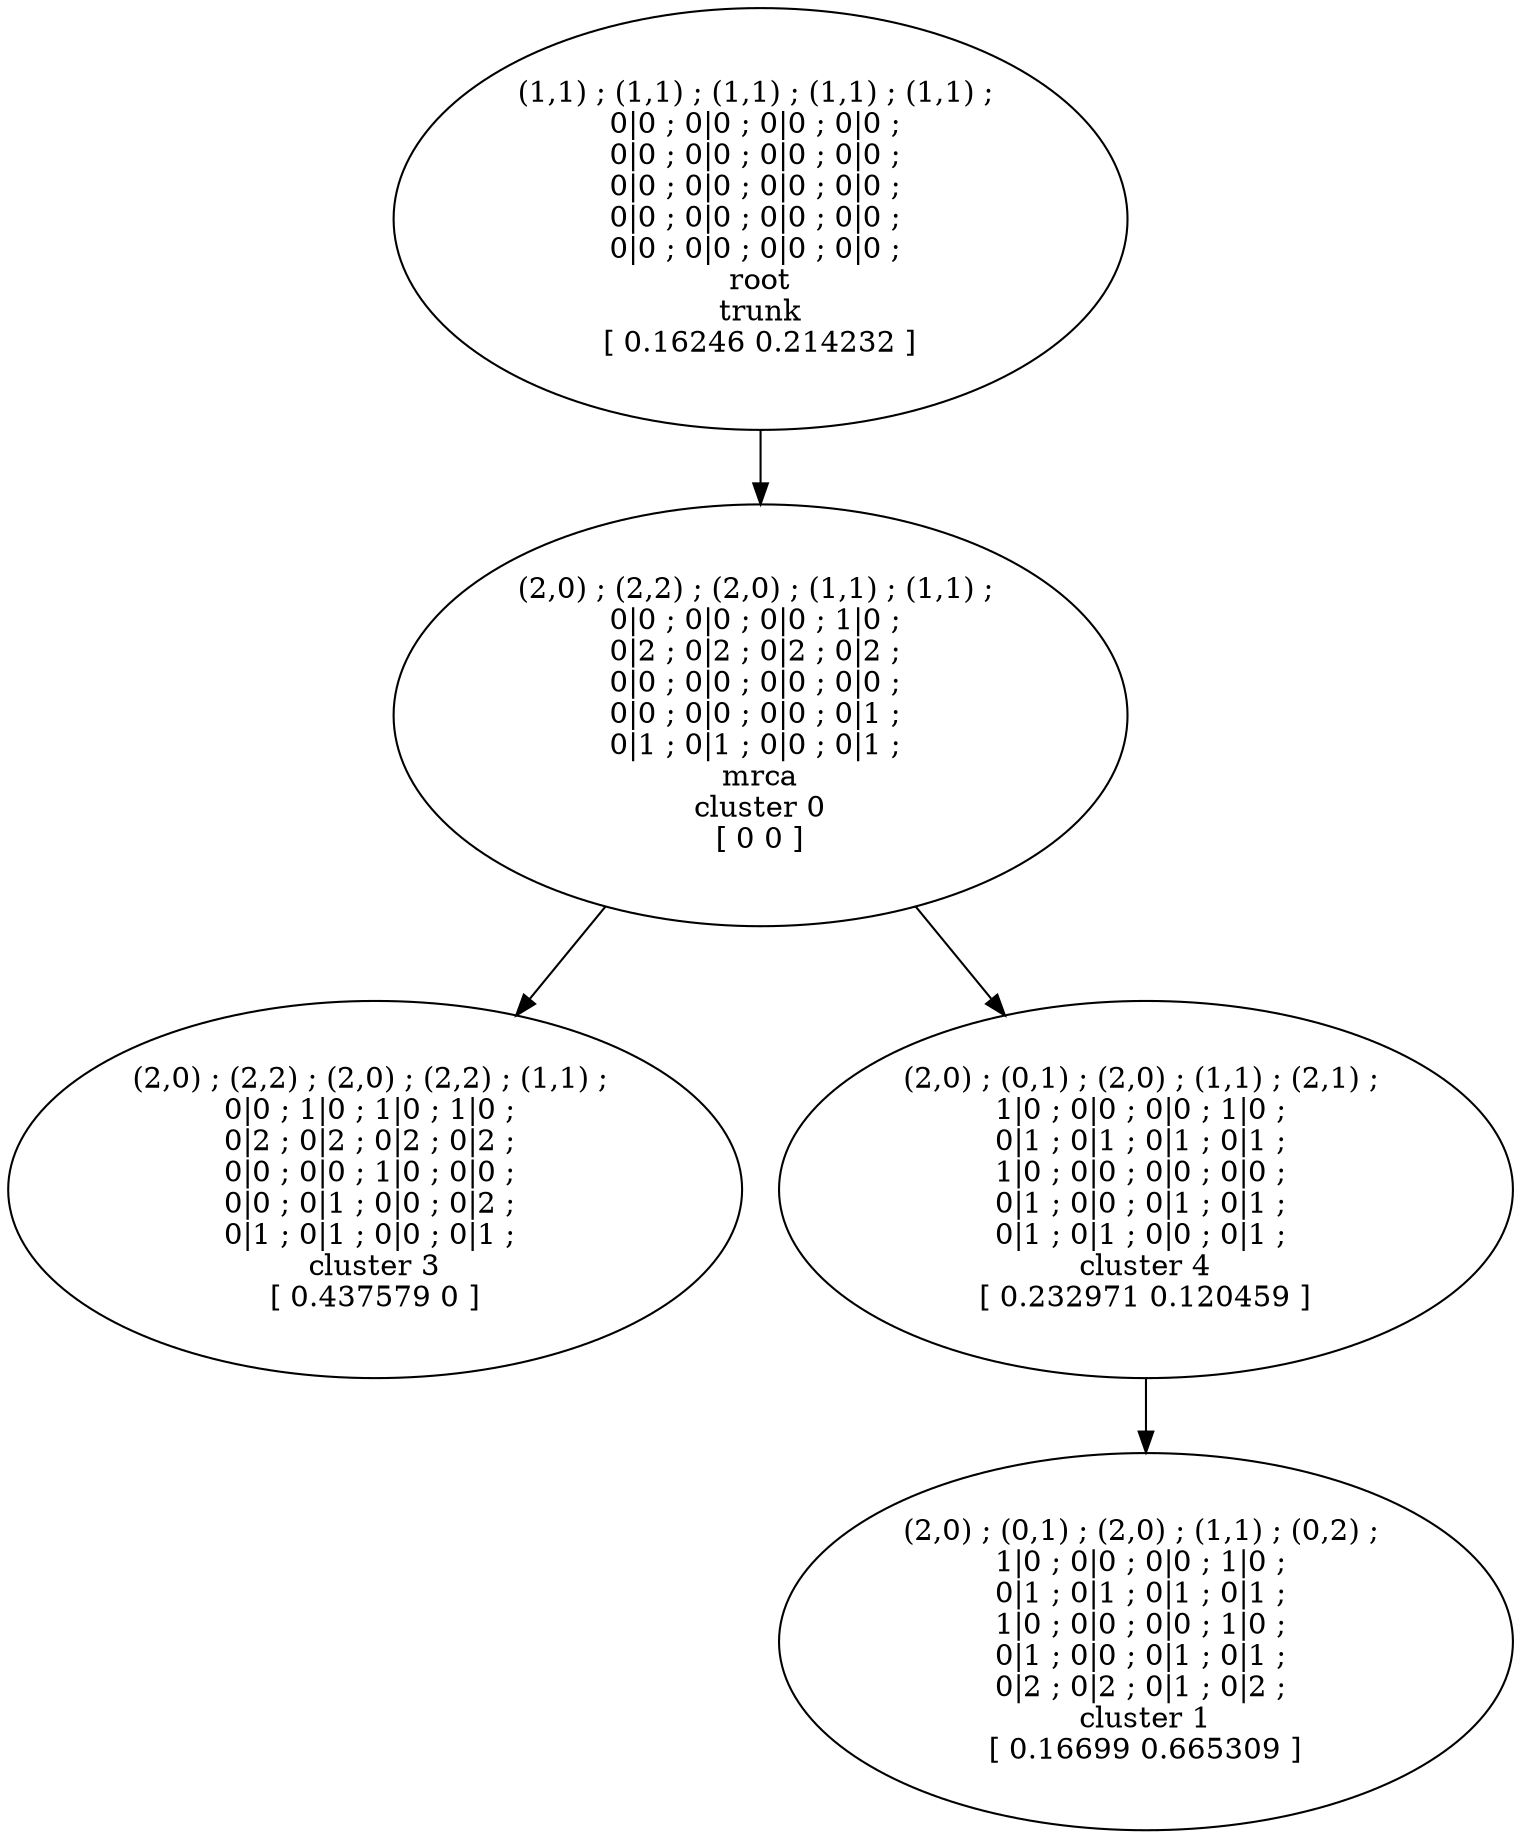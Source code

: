 digraph T {
	8 [label="(2,0) ; (2,2) ; (2,0) ; (2,2) ; (1,1) ; \n0|0 ; 1|0 ; 1|0 ; 1|0 ; \n0|2 ; 0|2 ; 0|2 ; 0|2 ; \n0|0 ; 0|0 ; 1|0 ; 0|0 ; \n0|0 ; 0|1 ; 0|0 ; 0|2 ; \n0|1 ; 0|1 ; 0|0 ; 0|1 ; \ncluster 3\n[ 0.437579 0 ]"]
	6 [label="(2,0) ; (2,2) ; (2,0) ; (1,1) ; (1,1) ; \n0|0 ; 0|0 ; 0|0 ; 1|0 ; \n0|2 ; 0|2 ; 0|2 ; 0|2 ; \n0|0 ; 0|0 ; 0|0 ; 0|0 ; \n0|0 ; 0|0 ; 0|0 ; 0|1 ; \n0|1 ; 0|1 ; 0|0 ; 0|1 ; \nmrca\ncluster 0\n[ 0 0 ]"]
	3 [label="(2,0) ; (0,1) ; (2,0) ; (1,1) ; (2,1) ; \n1|0 ; 0|0 ; 0|0 ; 1|0 ; \n0|1 ; 0|1 ; 0|1 ; 0|1 ; \n1|0 ; 0|0 ; 0|0 ; 0|0 ; \n0|1 ; 0|0 ; 0|1 ; 0|1 ; \n0|1 ; 0|1 ; 0|0 ; 0|1 ; \ncluster 4\n[ 0.232971 0.120459 ]"]
	1 [label="(2,0) ; (0,1) ; (2,0) ; (1,1) ; (0,2) ; \n1|0 ; 0|0 ; 0|0 ; 1|0 ; \n0|1 ; 0|1 ; 0|1 ; 0|1 ; \n1|0 ; 0|0 ; 0|0 ; 1|0 ; \n0|1 ; 0|0 ; 0|1 ; 0|1 ; \n0|2 ; 0|2 ; 0|1 ; 0|2 ; \ncluster 1\n[ 0.16699 0.665309 ]"]
	0 [label="(1,1) ; (1,1) ; (1,1) ; (1,1) ; (1,1) ; \n0|0 ; 0|0 ; 0|0 ; 0|0 ; \n0|0 ; 0|0 ; 0|0 ; 0|0 ; \n0|0 ; 0|0 ; 0|0 ; 0|0 ; \n0|0 ; 0|0 ; 0|0 ; 0|0 ; \n0|0 ; 0|0 ; 0|0 ; 0|0 ; \nroot\ntrunk\n[ 0.16246 0.214232 ]"]
6 -> 3
6 -> 8
3 -> 1
0 -> 6
}
